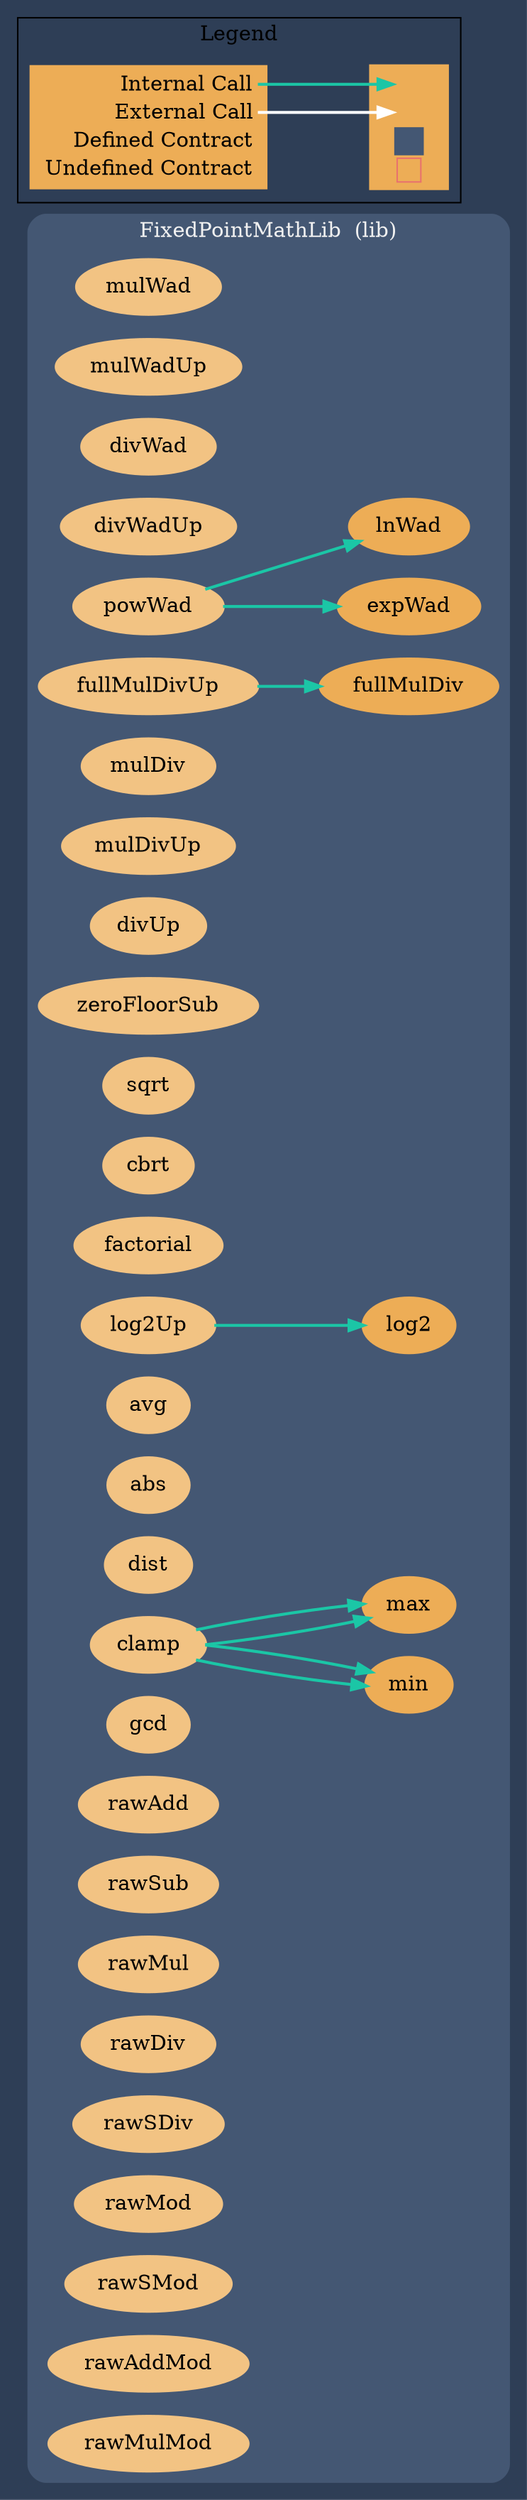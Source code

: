 digraph G {
  graph [ ratio = "auto", page = "100", compound =true, bgcolor = "#2e3e56" ];
  node [ style = "filled", fillcolor = "#edad56", color = "#edad56", penwidth =3 ];
  edge [ color = "#fcfcfc", penwidth =2, fontname = "helvetica Neue Ultra Light" ];
subgraph "clusterFixedPointMathLib" {
  graph [ label = "FixedPointMathLib  (lib)", color = "#445773", fontcolor = "#f0f0f0", style = "rounded", bgcolor = "#445773" ];
  "FixedPointMathLib.mulWad" [ label = "mulWad", color = "#f2c383", fillcolor = "#f2c383" ];
  "FixedPointMathLib.mulWadUp" [ label = "mulWadUp", color = "#f2c383", fillcolor = "#f2c383" ];
  "FixedPointMathLib.divWad" [ label = "divWad", color = "#f2c383", fillcolor = "#f2c383" ];
  "FixedPointMathLib.divWadUp" [ label = "divWadUp", color = "#f2c383", fillcolor = "#f2c383" ];
  "FixedPointMathLib.powWad" [ label = "powWad", color = "#f2c383", fillcolor = "#f2c383" ];
  "FixedPointMathLib.expWad" [ label = "expWad" ];
  "FixedPointMathLib.lnWad" [ label = "lnWad" ];
  "FixedPointMathLib.fullMulDiv" [ label = "fullMulDiv" ];
  "FixedPointMathLib.fullMulDivUp" [ label = "fullMulDivUp", color = "#f2c383", fillcolor = "#f2c383" ];
  "FixedPointMathLib.mulDiv" [ label = "mulDiv", color = "#f2c383", fillcolor = "#f2c383" ];
  "FixedPointMathLib.mulDivUp" [ label = "mulDivUp", color = "#f2c383", fillcolor = "#f2c383" ];
  "FixedPointMathLib.divUp" [ label = "divUp", color = "#f2c383", fillcolor = "#f2c383" ];
  "FixedPointMathLib.zeroFloorSub" [ label = "zeroFloorSub", color = "#f2c383", fillcolor = "#f2c383" ];
  "FixedPointMathLib.sqrt" [ label = "sqrt", color = "#f2c383", fillcolor = "#f2c383" ];
  "FixedPointMathLib.cbrt" [ label = "cbrt", color = "#f2c383", fillcolor = "#f2c383" ];
  "FixedPointMathLib.factorial" [ label = "factorial", color = "#f2c383", fillcolor = "#f2c383" ];
  "FixedPointMathLib.log2" [ label = "log2" ];
  "FixedPointMathLib.log2Up" [ label = "log2Up", color = "#f2c383", fillcolor = "#f2c383" ];
  "FixedPointMathLib.avg" [ label = "avg", color = "#f2c383", fillcolor = "#f2c383" ];
  "FixedPointMathLib.abs" [ label = "abs", color = "#f2c383", fillcolor = "#f2c383" ];
  "FixedPointMathLib.dist" [ label = "dist", color = "#f2c383", fillcolor = "#f2c383" ];
  "FixedPointMathLib.min" [ label = "min" ];
  "FixedPointMathLib.max" [ label = "max" ];
  "FixedPointMathLib.clamp" [ label = "clamp", color = "#f2c383", fillcolor = "#f2c383" ];
  "FixedPointMathLib.gcd" [ label = "gcd", color = "#f2c383", fillcolor = "#f2c383" ];
  "FixedPointMathLib.rawAdd" [ label = "rawAdd", color = "#f2c383", fillcolor = "#f2c383" ];
  "FixedPointMathLib.rawSub" [ label = "rawSub", color = "#f2c383", fillcolor = "#f2c383" ];
  "FixedPointMathLib.rawMul" [ label = "rawMul", color = "#f2c383", fillcolor = "#f2c383" ];
  "FixedPointMathLib.rawDiv" [ label = "rawDiv", color = "#f2c383", fillcolor = "#f2c383" ];
  "FixedPointMathLib.rawSDiv" [ label = "rawSDiv", color = "#f2c383", fillcolor = "#f2c383" ];
  "FixedPointMathLib.rawMod" [ label = "rawMod", color = "#f2c383", fillcolor = "#f2c383" ];
  "FixedPointMathLib.rawSMod" [ label = "rawSMod", color = "#f2c383", fillcolor = "#f2c383" ];
  "FixedPointMathLib.rawAddMod" [ label = "rawAddMod", color = "#f2c383", fillcolor = "#f2c383" ];
  "FixedPointMathLib.rawMulMod" [ label = "rawMulMod", color = "#f2c383", fillcolor = "#f2c383" ];
}

  "FixedPointMathLib.powWad";
  "FixedPointMathLib.expWad";
  "FixedPointMathLib.lnWad";
  "FixedPointMathLib.fullMulDivUp";
  "FixedPointMathLib.fullMulDiv";
  "FixedPointMathLib.log2Up";
  "FixedPointMathLib.log2";
  "FixedPointMathLib.clamp";
  "FixedPointMathLib.min";
  "FixedPointMathLib.max";
  "FixedPointMathLib.powWad" -> "FixedPointMathLib.expWad" [ color = "#1bc6a6" ];
  "FixedPointMathLib.powWad" -> "FixedPointMathLib.lnWad" [ color = "#1bc6a6" ];
  "FixedPointMathLib.fullMulDivUp" -> "FixedPointMathLib.fullMulDiv" [ color = "#1bc6a6" ];
  "FixedPointMathLib.log2Up" -> "FixedPointMathLib.log2" [ color = "#1bc6a6" ];
  "FixedPointMathLib.clamp" -> "FixedPointMathLib.min" [ color = "#1bc6a6" ];
  "FixedPointMathLib.clamp" -> "FixedPointMathLib.max" [ color = "#1bc6a6" ];
  "FixedPointMathLib.clamp" -> "FixedPointMathLib.min" [ color = "#1bc6a6" ];
  "FixedPointMathLib.clamp" -> "FixedPointMathLib.max" [ color = "#1bc6a6" ];


rankdir=LR
node [shape=plaintext]
subgraph cluster_01 { 
label = "Legend";
key [label=<<table border="0" cellpadding="2" cellspacing="0" cellborder="0">
  <tr><td align="right" port="i1">Internal Call</td></tr>
  <tr><td align="right" port="i2">External Call</td></tr>
  <tr><td align="right" port="i3">Defined Contract</td></tr>
  <tr><td align="right" port="i4">Undefined Contract</td></tr>
  </table>>]
key2 [label=<<table border="0" cellpadding="2" cellspacing="0" cellborder="0">
  <tr><td port="i1">&nbsp;&nbsp;&nbsp;</td></tr>
  <tr><td port="i2">&nbsp;&nbsp;&nbsp;</td></tr>
  <tr><td port="i3" bgcolor="#445773">&nbsp;&nbsp;&nbsp;</td></tr>
  <tr><td port="i4">
    <table border="1" cellborder="0" cellspacing="0" cellpadding="7" color="#e8726d">
      <tr>
       <td></td>
      </tr>
     </table>
  </td></tr>
  </table>>]
key:i1:e -> key2:i1:w [color="#1bc6a6"]
key:i2:e -> key2:i2:w [color="white"]
}
}
